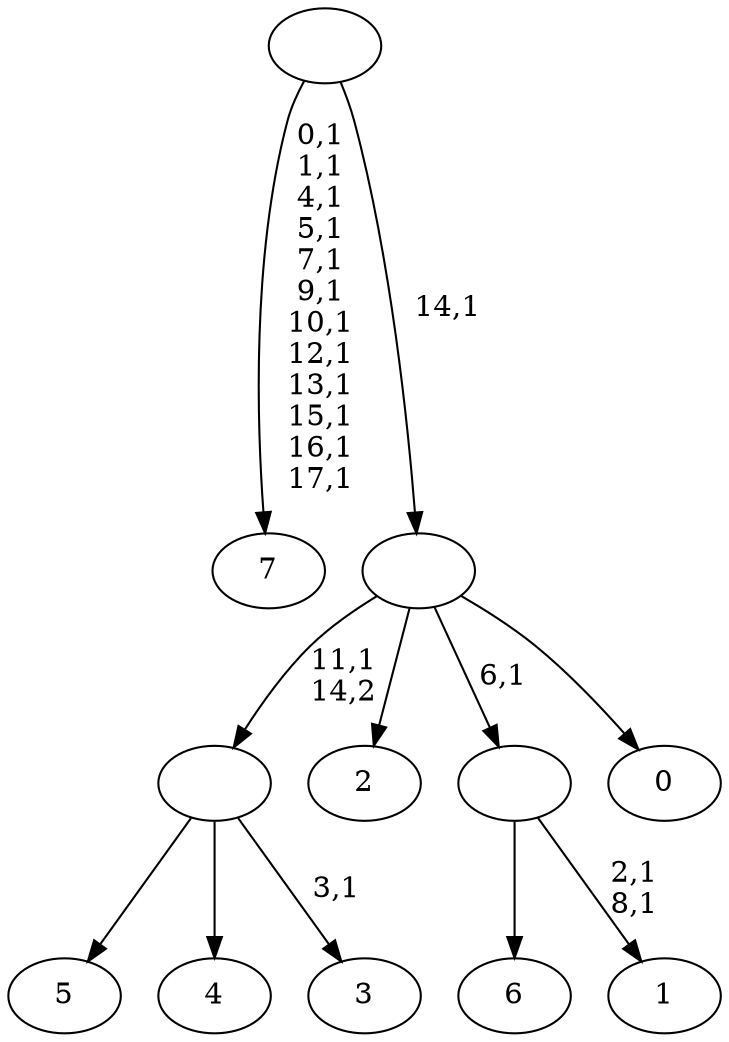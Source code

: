 digraph T {
	26 [label="7"]
	13 [label="6"]
	12 [label="5"]
	11 [label="4"]
	10 [label="3"]
	8 [label=""]
	7 [label="2"]
	6 [label="1"]
	3 [label=""]
	2 [label="0"]
	1 [label=""]
	0 [label=""]
	8 -> 10 [label="3,1"]
	8 -> 12 [label=""]
	8 -> 11 [label=""]
	3 -> 6 [label="2,1\n8,1"]
	3 -> 13 [label=""]
	1 -> 8 [label="11,1\n14,2"]
	1 -> 7 [label=""]
	1 -> 3 [label="6,1"]
	1 -> 2 [label=""]
	0 -> 26 [label="0,1\n1,1\n4,1\n5,1\n7,1\n9,1\n10,1\n12,1\n13,1\n15,1\n16,1\n17,1"]
	0 -> 1 [label="14,1"]
}
